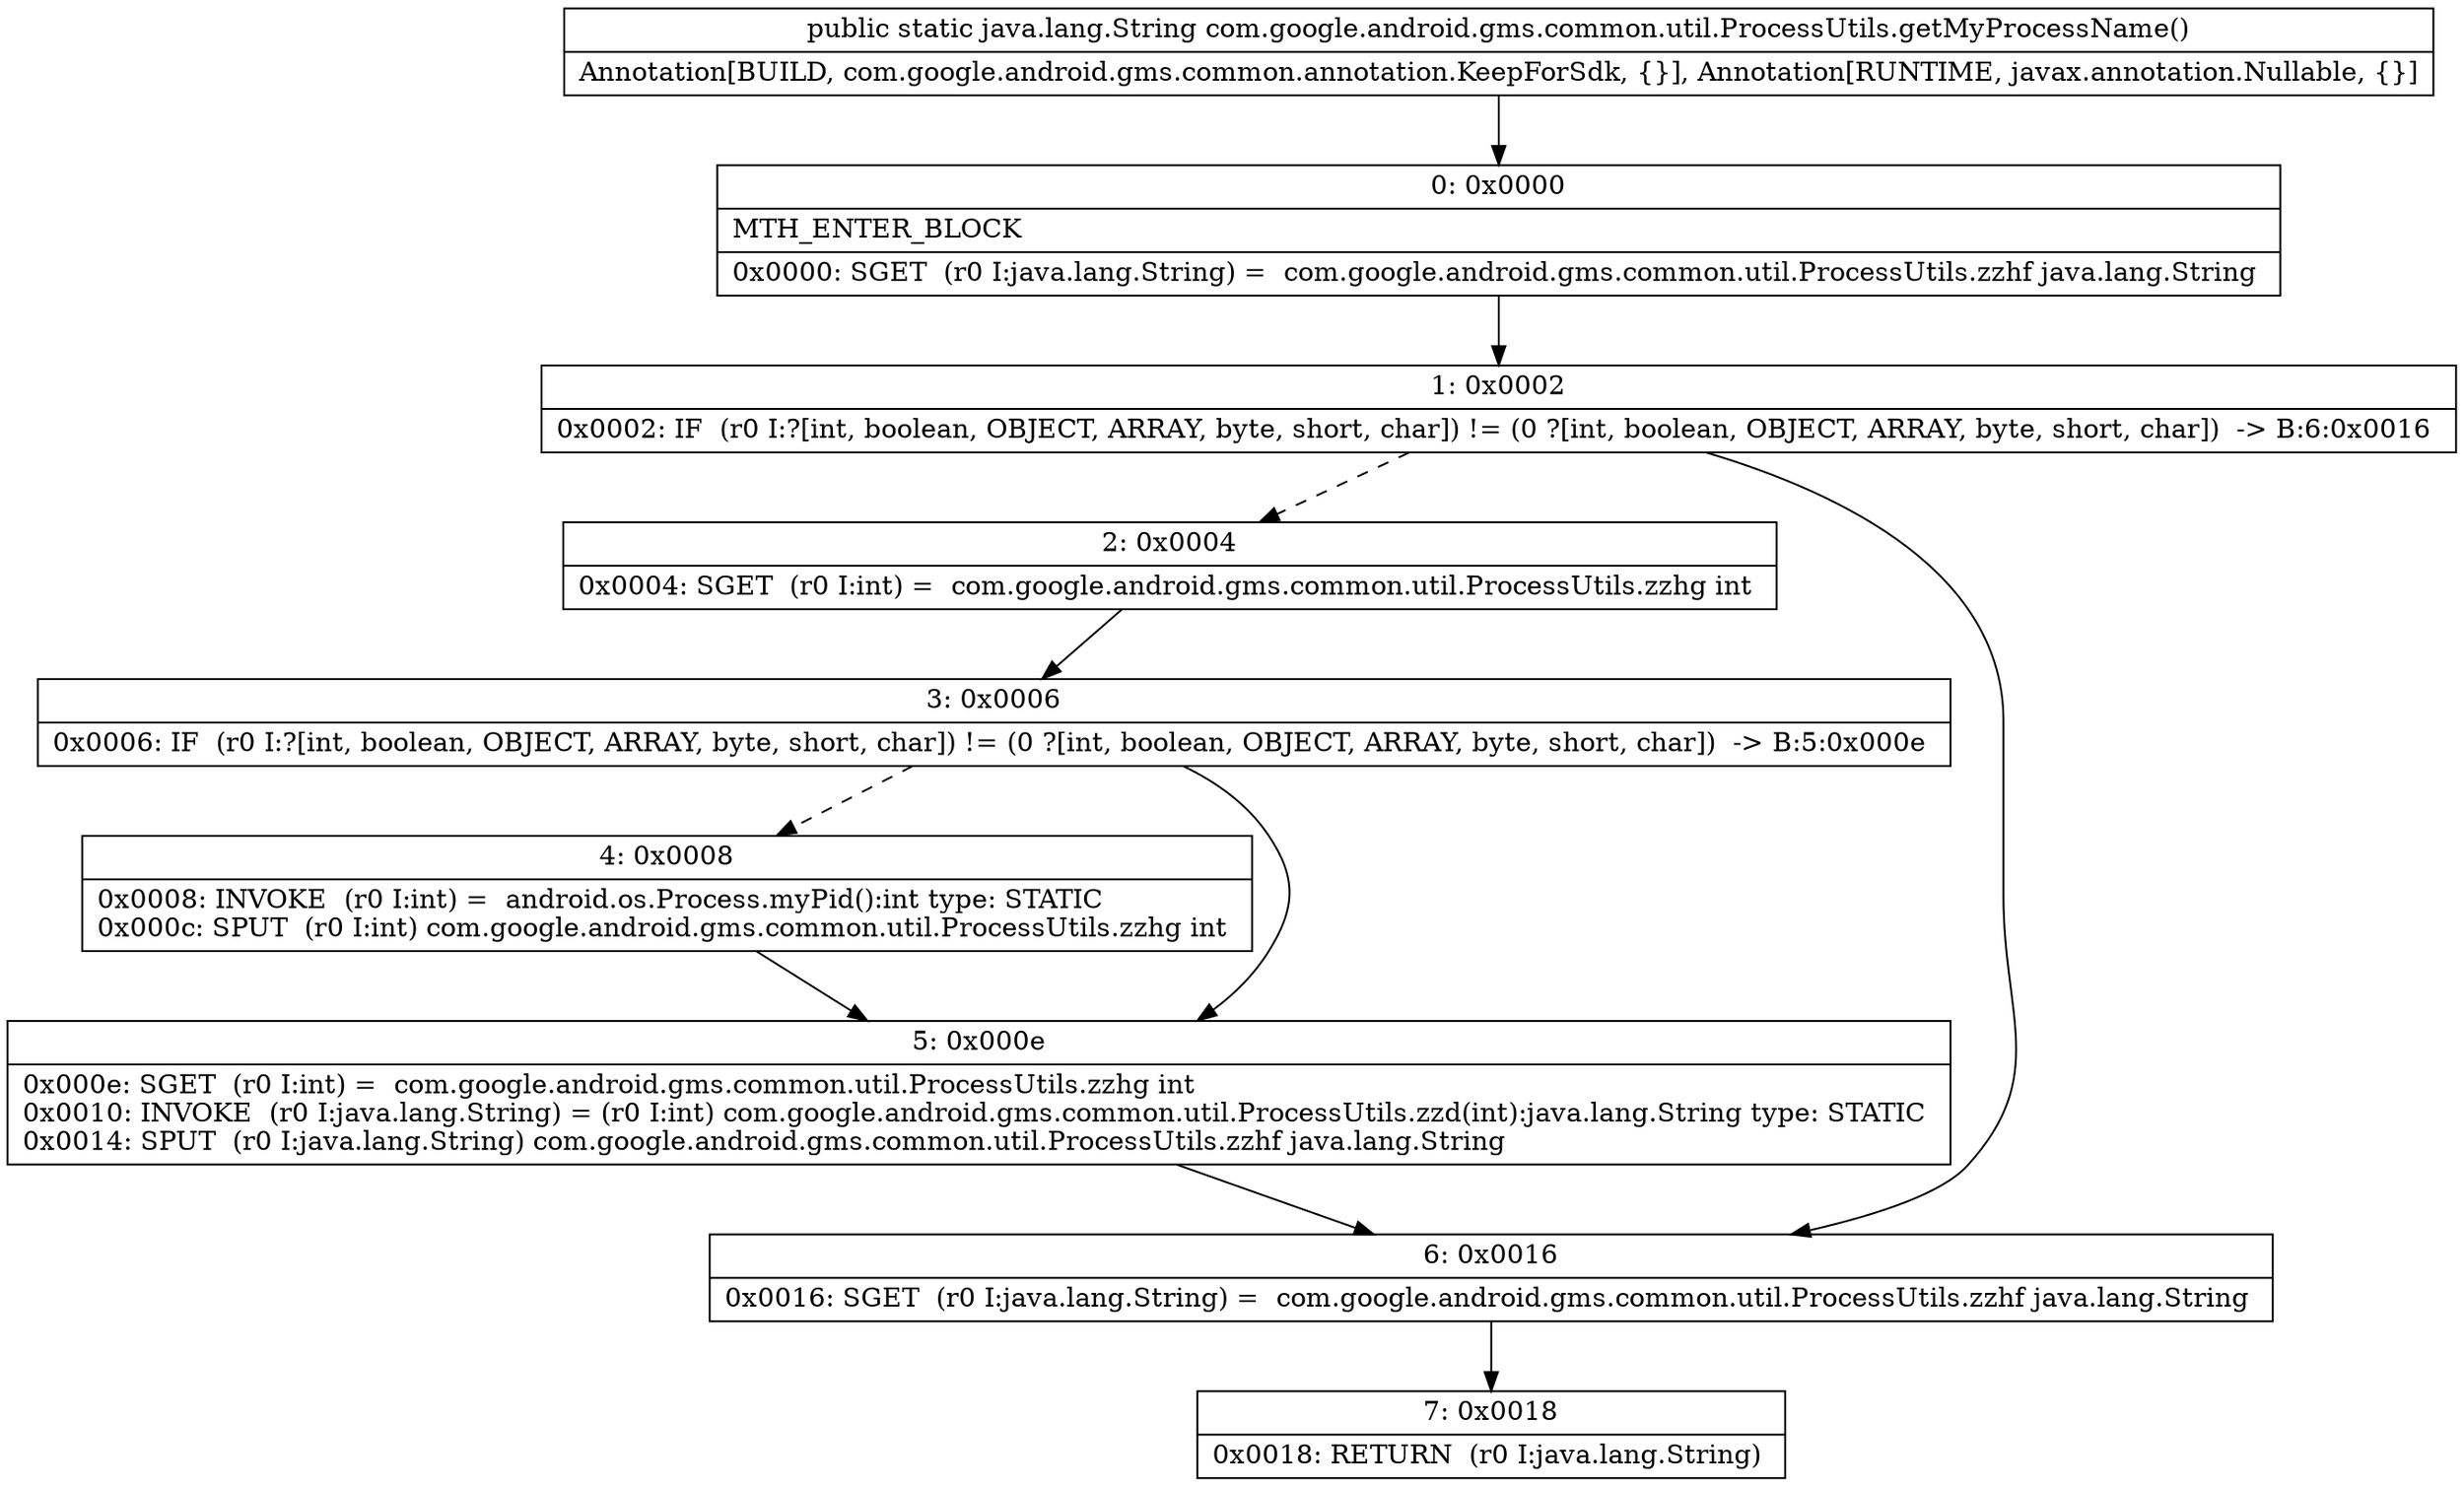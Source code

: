 digraph "CFG forcom.google.android.gms.common.util.ProcessUtils.getMyProcessName()Ljava\/lang\/String;" {
Node_0 [shape=record,label="{0\:\ 0x0000|MTH_ENTER_BLOCK\l|0x0000: SGET  (r0 I:java.lang.String) =  com.google.android.gms.common.util.ProcessUtils.zzhf java.lang.String \l}"];
Node_1 [shape=record,label="{1\:\ 0x0002|0x0002: IF  (r0 I:?[int, boolean, OBJECT, ARRAY, byte, short, char]) != (0 ?[int, boolean, OBJECT, ARRAY, byte, short, char])  \-\> B:6:0x0016 \l}"];
Node_2 [shape=record,label="{2\:\ 0x0004|0x0004: SGET  (r0 I:int) =  com.google.android.gms.common.util.ProcessUtils.zzhg int \l}"];
Node_3 [shape=record,label="{3\:\ 0x0006|0x0006: IF  (r0 I:?[int, boolean, OBJECT, ARRAY, byte, short, char]) != (0 ?[int, boolean, OBJECT, ARRAY, byte, short, char])  \-\> B:5:0x000e \l}"];
Node_4 [shape=record,label="{4\:\ 0x0008|0x0008: INVOKE  (r0 I:int) =  android.os.Process.myPid():int type: STATIC \l0x000c: SPUT  (r0 I:int) com.google.android.gms.common.util.ProcessUtils.zzhg int \l}"];
Node_5 [shape=record,label="{5\:\ 0x000e|0x000e: SGET  (r0 I:int) =  com.google.android.gms.common.util.ProcessUtils.zzhg int \l0x0010: INVOKE  (r0 I:java.lang.String) = (r0 I:int) com.google.android.gms.common.util.ProcessUtils.zzd(int):java.lang.String type: STATIC \l0x0014: SPUT  (r0 I:java.lang.String) com.google.android.gms.common.util.ProcessUtils.zzhf java.lang.String \l}"];
Node_6 [shape=record,label="{6\:\ 0x0016|0x0016: SGET  (r0 I:java.lang.String) =  com.google.android.gms.common.util.ProcessUtils.zzhf java.lang.String \l}"];
Node_7 [shape=record,label="{7\:\ 0x0018|0x0018: RETURN  (r0 I:java.lang.String) \l}"];
MethodNode[shape=record,label="{public static java.lang.String com.google.android.gms.common.util.ProcessUtils.getMyProcessName()  | Annotation[BUILD, com.google.android.gms.common.annotation.KeepForSdk, \{\}], Annotation[RUNTIME, javax.annotation.Nullable, \{\}]\l}"];
MethodNode -> Node_0;
Node_0 -> Node_1;
Node_1 -> Node_2[style=dashed];
Node_1 -> Node_6;
Node_2 -> Node_3;
Node_3 -> Node_4[style=dashed];
Node_3 -> Node_5;
Node_4 -> Node_5;
Node_5 -> Node_6;
Node_6 -> Node_7;
}

